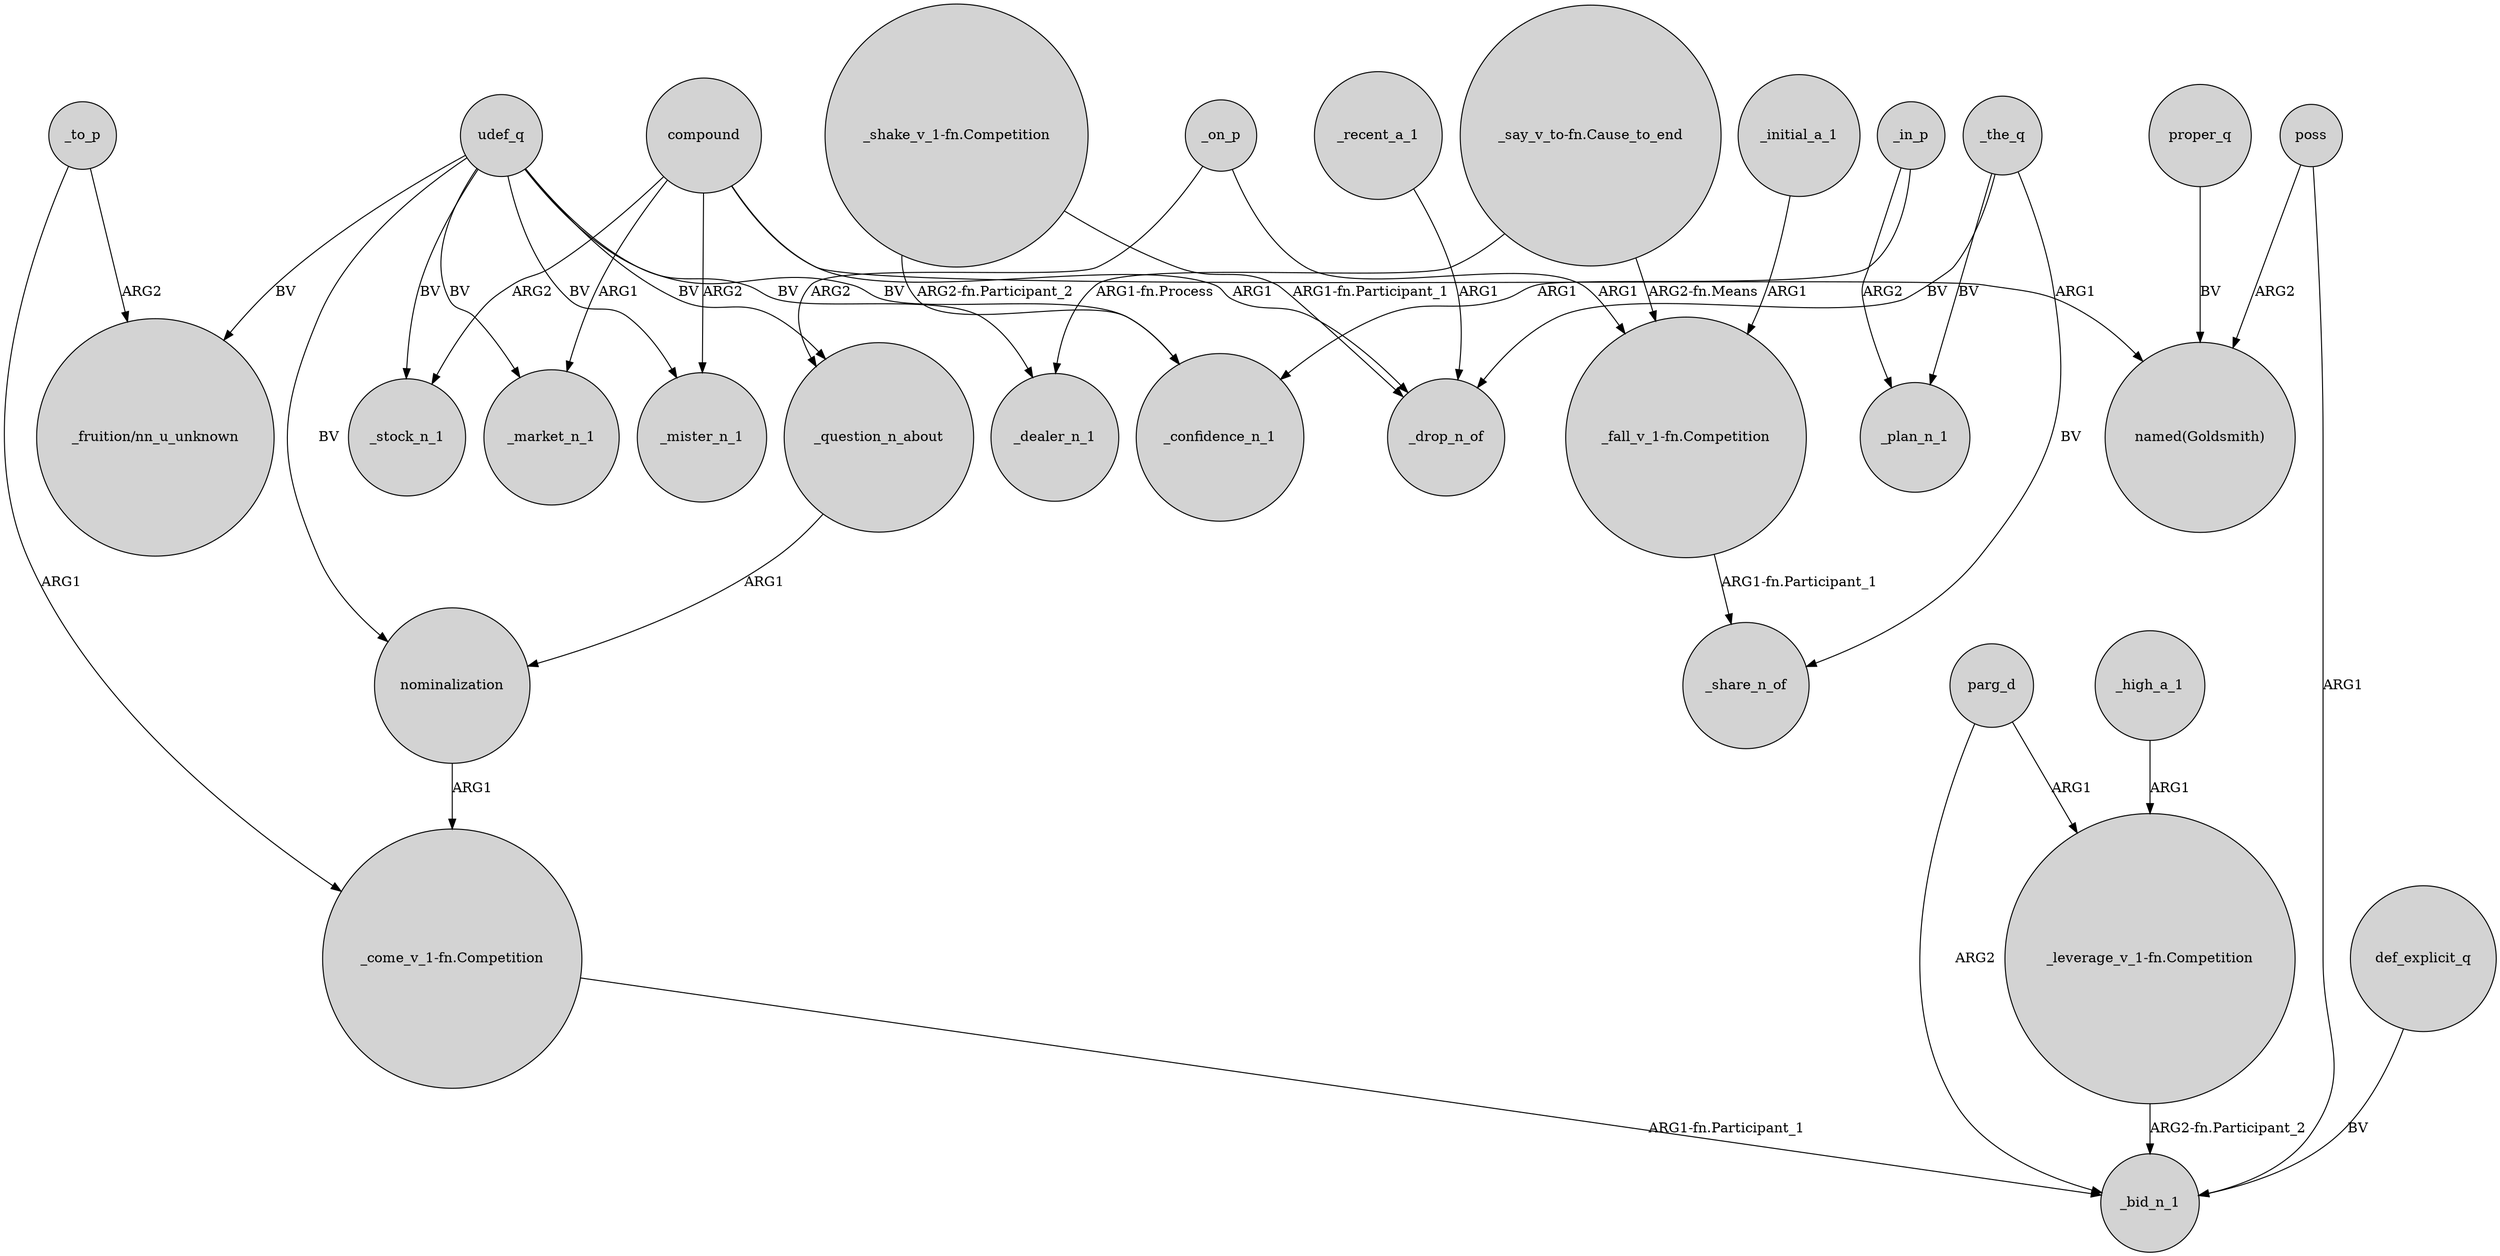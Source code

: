 digraph {
	node [shape=circle style=filled]
	"_say_v_to-fn.Cause_to_end" -> _dealer_n_1 [label="ARG1-fn.Process"]
	udef_q -> _confidence_n_1 [label=BV]
	"_shake_v_1-fn.Competition" -> _confidence_n_1 [label="ARG2-fn.Participant_2"]
	udef_q -> _market_n_1 [label=BV]
	compound -> _mister_n_1 [label=ARG2]
	poss -> "named(Goldsmith)" [label=ARG2]
	_to_p -> "_fruition/nn_u_unknown" [label=ARG2]
	_to_p -> "_come_v_1-fn.Competition" [label=ARG1]
	poss -> _bid_n_1 [label=ARG1]
	udef_q -> nominalization [label=BV]
	_the_q -> _share_n_of [label=BV]
	"_shake_v_1-fn.Competition" -> _drop_n_of [label="ARG1-fn.Participant_1"]
	parg_d -> "_leverage_v_1-fn.Competition" [label=ARG1]
	"_come_v_1-fn.Competition" -> _bid_n_1 [label="ARG1-fn.Participant_1"]
	_high_a_1 -> "_leverage_v_1-fn.Competition" [label=ARG1]
	udef_q -> _mister_n_1 [label=BV]
	_on_p -> "_fall_v_1-fn.Competition" [label=ARG1]
	"_fall_v_1-fn.Competition" -> _share_n_of [label="ARG1-fn.Participant_1"]
	udef_q -> "_fruition/nn_u_unknown" [label=BV]
	proper_q -> "named(Goldsmith)" [label=BV]
	"_say_v_to-fn.Cause_to_end" -> "_fall_v_1-fn.Competition" [label="ARG2-fn.Means"]
	def_explicit_q -> _bid_n_1 [label=BV]
	"_leverage_v_1-fn.Competition" -> _bid_n_1 [label="ARG2-fn.Participant_2"]
	udef_q -> _stock_n_1 [label=BV]
	nominalization -> "_come_v_1-fn.Competition" [label=ARG1]
	_the_q -> _drop_n_of [label=BV]
	compound -> _stock_n_1 [label=ARG2]
	_recent_a_1 -> _drop_n_of [label=ARG1]
	parg_d -> _bid_n_1 [label=ARG2]
	udef_q -> _dealer_n_1 [label=BV]
	compound -> "named(Goldsmith)" [label=ARG1]
	_in_p -> _confidence_n_1 [label=ARG1]
	_question_n_about -> nominalization [label=ARG1]
	_the_q -> _plan_n_1 [label=BV]
	_in_p -> _plan_n_1 [label=ARG2]
	compound -> _market_n_1 [label=ARG1]
	compound -> _drop_n_of [label=ARG1]
	_initial_a_1 -> "_fall_v_1-fn.Competition" [label=ARG1]
	_on_p -> _question_n_about [label=ARG2]
	udef_q -> _question_n_about [label=BV]
}
